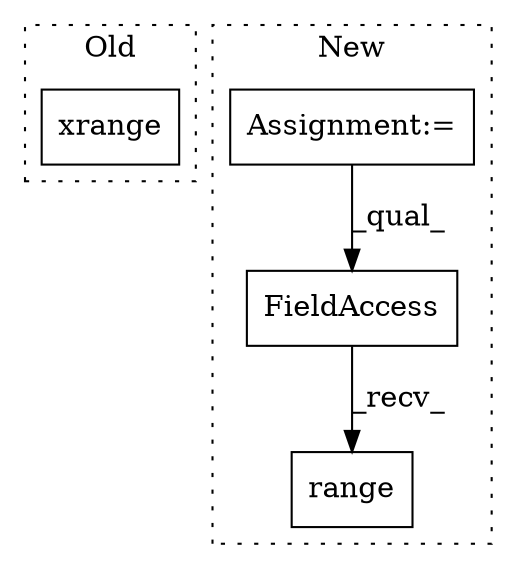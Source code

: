 digraph G {
subgraph cluster0 {
1 [label="xrange" a="32" s="941,953" l="7,1" shape="box"];
label = "Old";
style="dotted";
}
subgraph cluster1 {
2 [label="range" a="32" s="2218,2229" l="6,1" shape="box"];
3 [label="FieldAccess" a="22" s="2208" l="9" shape="box"];
4 [label="Assignment:=" a="7" s="211" l="3" shape="box"];
label = "New";
style="dotted";
}
3 -> 2 [label="_recv_"];
4 -> 3 [label="_qual_"];
}